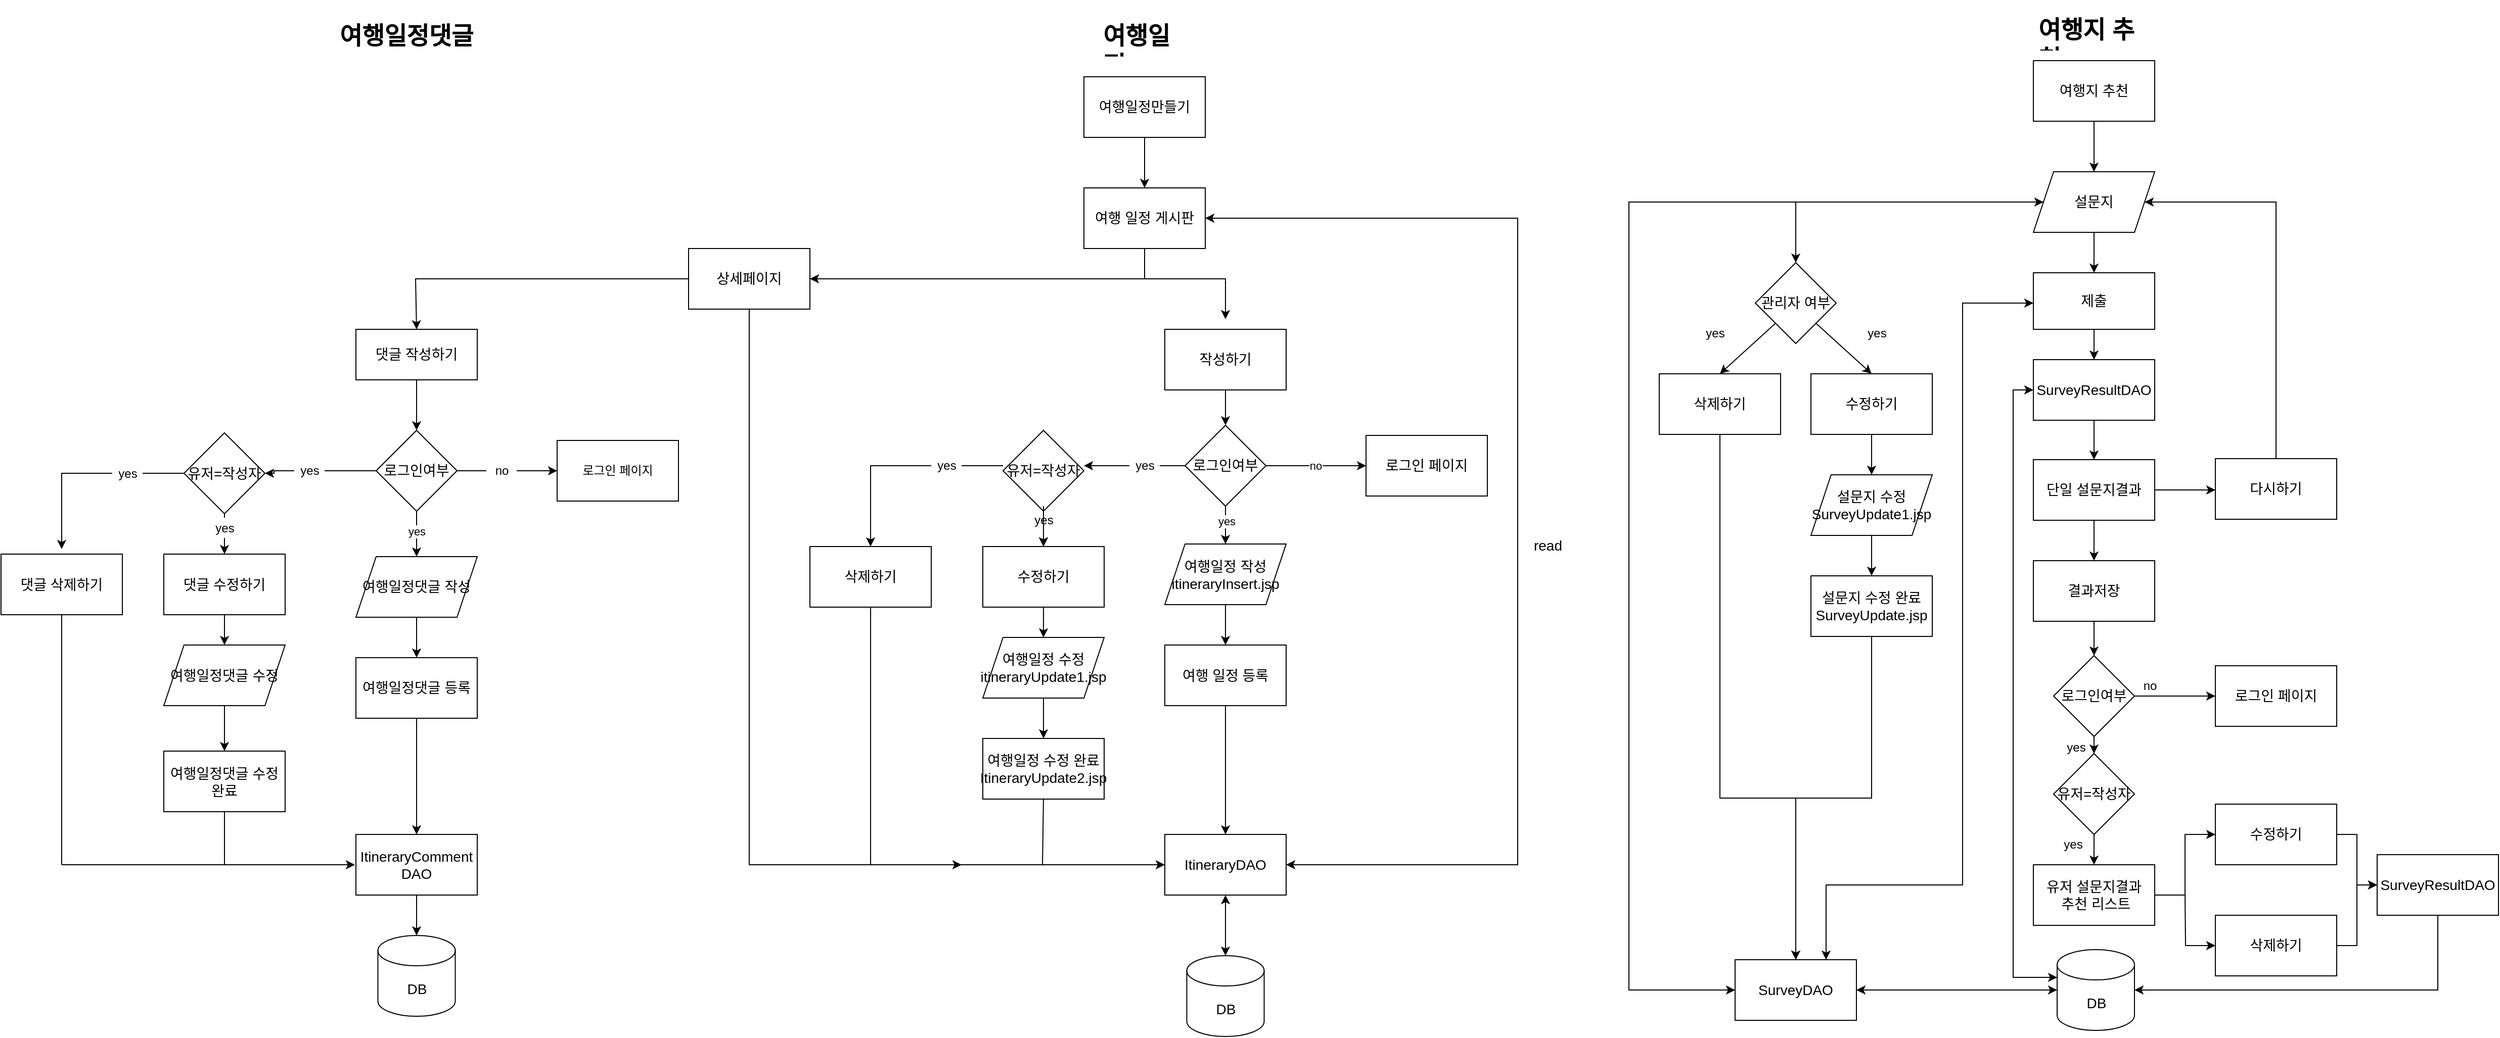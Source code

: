 <mxfile version="17.4.6" type="device"><diagram id="Ev4-CzoiokOaMNu4BnDl" name="Page-1"><mxGraphModel dx="2968" dy="1265" grid="1" gridSize="10" guides="1" tooltips="1" connect="1" arrows="1" fold="1" page="1" pageScale="1" pageWidth="850" pageHeight="1100" math="0" shadow="0"><root><mxCell id="0"/><mxCell id="1" parent="0"/><mxCell id="Jr3Lk8LcdCv4Aj3AeRGw-6" value="&lt;h1&gt;여행지 추천&lt;/h1&gt;" style="text;html=1;strokeColor=none;fillColor=none;spacing=5;spacingTop=-20;whiteSpace=wrap;overflow=hidden;rounded=0;" parent="1" vertex="1"><mxGeometry x="1390" y="54" width="120" height="40" as="geometry"/></mxCell><mxCell id="Jr3Lk8LcdCv4Aj3AeRGw-7" value="" style="edgeStyle=orthogonalEdgeStyle;rounded=0;orthogonalLoop=1;jettySize=auto;html=1;" parent="1" source="Jr3Lk8LcdCv4Aj3AeRGw-8" target="Jr3Lk8LcdCv4Aj3AeRGw-9" edge="1"><mxGeometry relative="1" as="geometry"/></mxCell><mxCell id="Jr3Lk8LcdCv4Aj3AeRGw-8" value="&lt;font style=&quot;font-size: 14px&quot;&gt;여행일정만들기&lt;/font&gt;" style="rounded=0;whiteSpace=wrap;html=1;" parent="1" vertex="1"><mxGeometry x="451" y="120" width="120" height="60" as="geometry"/></mxCell><mxCell id="Jr3Lk8LcdCv4Aj3AeRGw-9" value="&lt;font style=&quot;font-size: 14px&quot;&gt;여행 일정 게시판&lt;/font&gt;" style="rounded=0;whiteSpace=wrap;html=1;" parent="1" vertex="1"><mxGeometry x="451" y="230" width="120" height="60" as="geometry"/></mxCell><mxCell id="Jr3Lk8LcdCv4Aj3AeRGw-10" value="&lt;font style=&quot;font-size: 14px&quot;&gt;상세페이지&lt;/font&gt;" style="rounded=0;whiteSpace=wrap;html=1;" parent="1" vertex="1"><mxGeometry x="60" y="290" width="120" height="60" as="geometry"/></mxCell><mxCell id="Jr3Lk8LcdCv4Aj3AeRGw-13" value="" style="endArrow=none;html=1;rounded=0;entryX=0.5;entryY=1;entryDx=0;entryDy=0;" parent="1" target="Jr3Lk8LcdCv4Aj3AeRGw-9" edge="1"><mxGeometry width="50" height="50" relative="1" as="geometry"><mxPoint x="511" y="320" as="sourcePoint"/><mxPoint x="501" y="300" as="targetPoint"/></mxGeometry></mxCell><mxCell id="Jr3Lk8LcdCv4Aj3AeRGw-14" value="" style="endArrow=classic;html=1;rounded=0;entryX=1;entryY=0.5;entryDx=0;entryDy=0;" parent="1" target="Jr3Lk8LcdCv4Aj3AeRGw-10" edge="1"><mxGeometry width="50" height="50" relative="1" as="geometry"><mxPoint x="511" y="320" as="sourcePoint"/><mxPoint x="391" y="280" as="targetPoint"/><Array as="points"><mxPoint x="421" y="320"/></Array></mxGeometry></mxCell><mxCell id="Jr3Lk8LcdCv4Aj3AeRGw-15" value="" style="endArrow=classic;html=1;rounded=0;entryX=0.5;entryY=0;entryDx=0;entryDy=0;" parent="1" edge="1"><mxGeometry width="50" height="50" relative="1" as="geometry"><mxPoint x="511" y="320" as="sourcePoint"/><mxPoint x="591" y="360" as="targetPoint"/><Array as="points"><mxPoint x="591" y="320"/></Array></mxGeometry></mxCell><mxCell id="Jr3Lk8LcdCv4Aj3AeRGw-19" value="" style="edgeStyle=orthogonalEdgeStyle;rounded=0;orthogonalLoop=1;jettySize=auto;html=1;" parent="1" source="Jr3Lk8LcdCv4Aj3AeRGw-20" edge="1"><mxGeometry relative="1" as="geometry"><mxPoint x="591" y="682.5" as="targetPoint"/></mxGeometry></mxCell><mxCell id="Jr3Lk8LcdCv4Aj3AeRGw-20" value="&lt;font style=&quot;font-size: 14px&quot;&gt;여행일정 작성&lt;br&gt;itineraryInsert.jsp&lt;/font&gt;" style="shape=parallelogram;perimeter=parallelogramPerimeter;whiteSpace=wrap;html=1;fixedSize=1;" parent="1" vertex="1"><mxGeometry x="531" y="582.5" width="120" height="60" as="geometry"/></mxCell><mxCell id="Jr3Lk8LcdCv4Aj3AeRGw-21" value="" style="edgeStyle=orthogonalEdgeStyle;rounded=0;orthogonalLoop=1;jettySize=auto;html=1;" parent="1" source="Jr3Lk8LcdCv4Aj3AeRGw-22" target="Jr3Lk8LcdCv4Aj3AeRGw-50" edge="1"><mxGeometry relative="1" as="geometry"><mxPoint x="591" y="770.0" as="targetPoint"/></mxGeometry></mxCell><mxCell id="Jr3Lk8LcdCv4Aj3AeRGw-22" value="&lt;font style=&quot;font-size: 14px&quot;&gt;여행 일정 등록&lt;/font&gt;" style="rounded=0;whiteSpace=wrap;html=1;" parent="1" vertex="1"><mxGeometry x="531" y="682.5" width="120" height="60" as="geometry"/></mxCell><mxCell id="Jr3Lk8LcdCv4Aj3AeRGw-24" value="&lt;font style=&quot;font-size: 14px&quot;&gt;로그인 페이지&lt;/font&gt;" style="rounded=0;whiteSpace=wrap;html=1;" parent="1" vertex="1"><mxGeometry x="730" y="475" width="120" height="60" as="geometry"/></mxCell><mxCell id="Jr3Lk8LcdCv4Aj3AeRGw-27" value="&lt;h1&gt;여행일정&lt;/h1&gt;" style="text;html=1;strokeColor=none;fillColor=none;spacing=5;spacingTop=-20;whiteSpace=wrap;overflow=hidden;rounded=0;" parent="1" vertex="1"><mxGeometry x="465" y="60" width="92" height="40" as="geometry"/></mxCell><mxCell id="Jr3Lk8LcdCv4Aj3AeRGw-28" value="" style="edgeStyle=orthogonalEdgeStyle;rounded=0;orthogonalLoop=1;jettySize=auto;html=1;entryX=0.5;entryY=0;entryDx=0;entryDy=0;" parent="1" source="Jr3Lk8LcdCv4Aj3AeRGw-29" target="Jr3Lk8LcdCv4Aj3AeRGw-45" edge="1"><mxGeometry relative="1" as="geometry"><mxPoint x="1450" y="324" as="targetPoint"/></mxGeometry></mxCell><mxCell id="Jr3Lk8LcdCv4Aj3AeRGw-148" style="edgeStyle=orthogonalEdgeStyle;rounded=0;orthogonalLoop=1;jettySize=auto;html=1;exitX=0;exitY=0.5;exitDx=0;exitDy=0;entryX=0.5;entryY=0;entryDx=0;entryDy=0;" parent="1" source="Jr3Lk8LcdCv4Aj3AeRGw-29" target="Jr3Lk8LcdCv4Aj3AeRGw-141" edge="1"><mxGeometry relative="1" as="geometry"/></mxCell><mxCell id="Jr3Lk8LcdCv4Aj3AeRGw-29" value="&lt;font style=&quot;font-size: 14px&quot;&gt;설문지&lt;/font&gt;" style="shape=parallelogram;perimeter=parallelogramPerimeter;whiteSpace=wrap;html=1;fixedSize=1;" parent="1" vertex="1"><mxGeometry x="1390" y="214" width="120" height="60" as="geometry"/></mxCell><mxCell id="Jr3Lk8LcdCv4Aj3AeRGw-30" value="" style="edgeStyle=orthogonalEdgeStyle;rounded=0;orthogonalLoop=1;jettySize=auto;html=1;" parent="1" source="Jr3Lk8LcdCv4Aj3AeRGw-31" target="Jr3Lk8LcdCv4Aj3AeRGw-29" edge="1"><mxGeometry relative="1" as="geometry"/></mxCell><mxCell id="Jr3Lk8LcdCv4Aj3AeRGw-31" value="&lt;font style=&quot;font-size: 14px&quot;&gt;여행지 추천&lt;/font&gt;" style="rounded=0;whiteSpace=wrap;html=1;" parent="1" vertex="1"><mxGeometry x="1390" y="104" width="120" height="60" as="geometry"/></mxCell><mxCell id="Jr3Lk8LcdCv4Aj3AeRGw-32" value="" style="edgeStyle=orthogonalEdgeStyle;rounded=0;orthogonalLoop=1;jettySize=auto;html=1;" parent="1" source="Jr3Lk8LcdCv4Aj3AeRGw-34" target="Jr3Lk8LcdCv4Aj3AeRGw-36" edge="1"><mxGeometry relative="1" as="geometry"/></mxCell><mxCell id="Jr3Lk8LcdCv4Aj3AeRGw-33" style="edgeStyle=orthogonalEdgeStyle;rounded=0;orthogonalLoop=1;jettySize=auto;html=1;entryX=0;entryY=0.5;entryDx=0;entryDy=0;" parent="1" source="Jr3Lk8LcdCv4Aj3AeRGw-34" edge="1"><mxGeometry relative="1" as="geometry"><mxPoint x="1570" y="529" as="targetPoint"/></mxGeometry></mxCell><mxCell id="Jr3Lk8LcdCv4Aj3AeRGw-34" value="&lt;font style=&quot;font-size: 14px&quot;&gt;단일 설문지결과&lt;/font&gt;" style="rounded=0;whiteSpace=wrap;html=1;" parent="1" vertex="1"><mxGeometry x="1390" y="499" width="120" height="60" as="geometry"/></mxCell><mxCell id="Jr3Lk8LcdCv4Aj3AeRGw-35" value="" style="edgeStyle=orthogonalEdgeStyle;rounded=0;orthogonalLoop=1;jettySize=auto;html=1;" parent="1" source="Jr3Lk8LcdCv4Aj3AeRGw-36" target="Jr3Lk8LcdCv4Aj3AeRGw-39" edge="1"><mxGeometry relative="1" as="geometry"/></mxCell><mxCell id="Jr3Lk8LcdCv4Aj3AeRGw-36" value="&lt;font style=&quot;font-size: 14px&quot;&gt;결과저장&lt;/font&gt;" style="rounded=0;whiteSpace=wrap;html=1;" parent="1" vertex="1"><mxGeometry x="1390" y="599" width="120" height="60" as="geometry"/></mxCell><mxCell id="Jr3Lk8LcdCv4Aj3AeRGw-37" value="" style="edgeStyle=orthogonalEdgeStyle;rounded=0;orthogonalLoop=1;jettySize=auto;html=1;entryX=0.5;entryY=0;entryDx=0;entryDy=0;" parent="1" source="Jr3Lk8LcdCv4Aj3AeRGw-39" target="sXINarGdXXw3UNdeDi-u-28" edge="1"><mxGeometry relative="1" as="geometry"><mxPoint x="1450" y="795" as="targetPoint"/></mxGeometry></mxCell><mxCell id="Jr3Lk8LcdCv4Aj3AeRGw-38" style="edgeStyle=orthogonalEdgeStyle;rounded=0;orthogonalLoop=1;jettySize=auto;html=1;" parent="1" source="Jr3Lk8LcdCv4Aj3AeRGw-39" edge="1"><mxGeometry relative="1" as="geometry"><mxPoint x="1570" y="733" as="targetPoint"/></mxGeometry></mxCell><mxCell id="Jr3Lk8LcdCv4Aj3AeRGw-39" value="&lt;font style=&quot;font-size: 14px&quot;&gt;로그인여부&lt;/font&gt;" style="rhombus;whiteSpace=wrap;html=1;" parent="1" vertex="1"><mxGeometry x="1410" y="693" width="80" height="80" as="geometry"/></mxCell><mxCell id="Jr3Lk8LcdCv4Aj3AeRGw-40" style="edgeStyle=orthogonalEdgeStyle;rounded=0;orthogonalLoop=1;jettySize=auto;html=1;exitX=0.5;exitY=0;exitDx=0;exitDy=0;entryX=1;entryY=0.5;entryDx=0;entryDy=0;" parent="1" source="Jr3Lk8LcdCv4Aj3AeRGw-41" target="Jr3Lk8LcdCv4Aj3AeRGw-29" edge="1"><mxGeometry relative="1" as="geometry"><mxPoint x="1510" y="254" as="targetPoint"/><Array as="points"><mxPoint x="1630" y="244"/></Array></mxGeometry></mxCell><mxCell id="Jr3Lk8LcdCv4Aj3AeRGw-41" value="&lt;font style=&quot;font-size: 14px&quot;&gt;다시하기&lt;/font&gt;" style="rounded=0;whiteSpace=wrap;html=1;" parent="1" vertex="1"><mxGeometry x="1570" y="498" width="120" height="60" as="geometry"/></mxCell><mxCell id="sXINarGdXXw3UNdeDi-u-44" style="edgeStyle=orthogonalEdgeStyle;rounded=0;orthogonalLoop=1;jettySize=auto;html=1;exitX=1;exitY=0.5;exitDx=0;exitDy=0;entryX=0;entryY=0.5;entryDx=0;entryDy=0;fontSize=14;startArrow=none;startFill=0;" edge="1" parent="1" source="Jr3Lk8LcdCv4Aj3AeRGw-42" target="sXINarGdXXw3UNdeDi-u-42"><mxGeometry relative="1" as="geometry"/></mxCell><mxCell id="Jr3Lk8LcdCv4Aj3AeRGw-42" value="&lt;font style=&quot;font-size: 14px&quot;&gt;유저 설문지결과&lt;br&gt;&amp;nbsp;추천 리스트&lt;/font&gt;" style="rounded=0;whiteSpace=wrap;html=1;" parent="1" vertex="1"><mxGeometry x="1390" y="900" width="120" height="60" as="geometry"/></mxCell><mxCell id="Jr3Lk8LcdCv4Aj3AeRGw-43" value="&lt;font style=&quot;font-size: 14px&quot;&gt;로그인 페이지&lt;/font&gt;" style="rounded=0;whiteSpace=wrap;html=1;" parent="1" vertex="1"><mxGeometry x="1570" y="703" width="120" height="60" as="geometry"/></mxCell><mxCell id="sXINarGdXXw3UNdeDi-u-29" style="edgeStyle=orthogonalEdgeStyle;rounded=0;orthogonalLoop=1;jettySize=auto;html=1;entryX=0.75;entryY=0;entryDx=0;entryDy=0;fontSize=14;startArrow=classic;startFill=1;" edge="1" parent="1" source="Jr3Lk8LcdCv4Aj3AeRGw-45" target="Jr3Lk8LcdCv4Aj3AeRGw-127"><mxGeometry relative="1" as="geometry"><Array as="points"><mxPoint x="1320" y="344"/><mxPoint x="1320" y="920"/><mxPoint x="1185" y="920"/></Array></mxGeometry></mxCell><mxCell id="sXINarGdXXw3UNdeDi-u-33" style="edgeStyle=orthogonalEdgeStyle;rounded=0;orthogonalLoop=1;jettySize=auto;html=1;exitX=0.5;exitY=1;exitDx=0;exitDy=0;entryX=0.5;entryY=0;entryDx=0;entryDy=0;fontSize=14;startArrow=none;startFill=0;" edge="1" parent="1" source="Jr3Lk8LcdCv4Aj3AeRGw-45" target="sXINarGdXXw3UNdeDi-u-31"><mxGeometry relative="1" as="geometry"/></mxCell><mxCell id="Jr3Lk8LcdCv4Aj3AeRGw-45" value="&lt;font style=&quot;font-size: 14px&quot;&gt;제출&lt;/font&gt;" style="rounded=0;whiteSpace=wrap;html=1;" parent="1" vertex="1"><mxGeometry x="1390" y="314" width="120" height="56" as="geometry"/></mxCell><mxCell id="Jr3Lk8LcdCv4Aj3AeRGw-47" value="no" style="text;html=1;align=center;verticalAlign=middle;resizable=0;points=[];autosize=1;strokeColor=none;fillColor=none;" parent="1" vertex="1"><mxGeometry x="1490" y="713" width="30" height="20" as="geometry"/></mxCell><mxCell id="Jr3Lk8LcdCv4Aj3AeRGw-49" value="&lt;font style=&quot;font-size: 14px&quot;&gt;DB&lt;/font&gt;" style="shape=cylinder3;whiteSpace=wrap;html=1;boundedLbl=1;backgroundOutline=1;size=15;" parent="1" vertex="1"><mxGeometry x="552.75" y="990" width="76.5" height="80" as="geometry"/></mxCell><mxCell id="Jr3Lk8LcdCv4Aj3AeRGw-50" value="&lt;font style=&quot;font-size: 14px&quot;&gt;ItineraryDAO&lt;/font&gt;" style="rounded=0;whiteSpace=wrap;html=1;" parent="1" vertex="1"><mxGeometry x="531" y="870" width="120" height="60" as="geometry"/></mxCell><mxCell id="sXINarGdXXw3UNdeDi-u-53" value="" style="edgeStyle=orthogonalEdgeStyle;rounded=0;orthogonalLoop=1;jettySize=auto;html=1;fontSize=14;startArrow=none;startFill=0;endArrow=classic;endFill=1;" edge="1" parent="1" source="Jr3Lk8LcdCv4Aj3AeRGw-51" target="Jr3Lk8LcdCv4Aj3AeRGw-62"><mxGeometry relative="1" as="geometry"/></mxCell><mxCell id="Jr3Lk8LcdCv4Aj3AeRGw-51" value="&lt;font style=&quot;font-size: 14px&quot;&gt;유저=작성자&lt;/font&gt;" style="rhombus;whiteSpace=wrap;html=1;" parent="1" vertex="1"><mxGeometry x="371" y="470" width="80" height="80" as="geometry"/></mxCell><mxCell id="Jr3Lk8LcdCv4Aj3AeRGw-52" value="" style="endArrow=classic;html=1;rounded=0;entryX=1;entryY=0.5;entryDx=0;entryDy=0;exitX=0;exitY=0.5;exitDx=0;exitDy=0;startArrow=none;" parent="1" source="Jr3Lk8LcdCv4Aj3AeRGw-53" edge="1"><mxGeometry width="50" height="50" relative="1" as="geometry"><mxPoint x="720" y="950" as="sourcePoint"/><mxPoint x="451" y="505" as="targetPoint"/><Array as="points"/></mxGeometry></mxCell><mxCell id="Jr3Lk8LcdCv4Aj3AeRGw-61" value="" style="endArrow=classic;html=1;rounded=0;entryX=0.5;entryY=0;entryDx=0;entryDy=0;exitX=0.5;exitY=1;exitDx=0;exitDy=0;" parent="1" target="Jr3Lk8LcdCv4Aj3AeRGw-20" edge="1"><mxGeometry width="50" height="50" relative="1" as="geometry"><mxPoint x="591" y="535" as="sourcePoint"/><mxPoint x="750" y="255" as="targetPoint"/></mxGeometry></mxCell><mxCell id="sXINarGdXXw3UNdeDi-u-24" value="yes" style="edgeLabel;html=1;align=center;verticalAlign=middle;resizable=0;points=[];" vertex="1" connectable="0" parent="Jr3Lk8LcdCv4Aj3AeRGw-61"><mxGeometry x="0.053" y="1" relative="1" as="geometry"><mxPoint as="offset"/></mxGeometry></mxCell><mxCell id="Jr3Lk8LcdCv4Aj3AeRGw-62" value="&lt;font style=&quot;font-size: 14px&quot;&gt;수정하기&lt;/font&gt;" style="rounded=0;whiteSpace=wrap;html=1;" parent="1" vertex="1"><mxGeometry x="351" y="585" width="120" height="60" as="geometry"/></mxCell><mxCell id="Jr3Lk8LcdCv4Aj3AeRGw-63" value="" style="endArrow=classic;html=1;rounded=0;entryX=0.5;entryY=0;entryDx=0;entryDy=0;exitX=0.5;exitY=1;exitDx=0;exitDy=0;startArrow=none;" parent="1" source="Jr3Lk8LcdCv4Aj3AeRGw-64" target="Jr3Lk8LcdCv4Aj3AeRGw-62" edge="1"><mxGeometry width="50" height="50" relative="1" as="geometry"><mxPoint x="700" y="815" as="sourcePoint"/><mxPoint x="750" y="765" as="targetPoint"/></mxGeometry></mxCell><mxCell id="Jr3Lk8LcdCv4Aj3AeRGw-65" value="" style="endArrow=classic;html=1;rounded=0;exitX=0;exitY=0.5;exitDx=0;exitDy=0;startArrow=none;" parent="1" source="Jr3Lk8LcdCv4Aj3AeRGw-66" edge="1"><mxGeometry width="50" height="50" relative="1" as="geometry"><mxPoint x="700" y="815" as="sourcePoint"/><mxPoint x="240" y="585" as="targetPoint"/><Array as="points"><mxPoint x="240" y="505"/></Array></mxGeometry></mxCell><mxCell id="Jr3Lk8LcdCv4Aj3AeRGw-66" value="yes" style="text;html=1;align=center;verticalAlign=middle;resizable=0;points=[];autosize=1;strokeColor=none;fillColor=none;" parent="1" vertex="1"><mxGeometry x="300" y="495" width="30" height="20" as="geometry"/></mxCell><mxCell id="Jr3Lk8LcdCv4Aj3AeRGw-67" value="" style="endArrow=none;html=1;rounded=0;exitX=0;exitY=0.5;exitDx=0;exitDy=0;" parent="1" target="Jr3Lk8LcdCv4Aj3AeRGw-66" edge="1"><mxGeometry width="50" height="50" relative="1" as="geometry"><mxPoint x="371" y="505" as="sourcePoint"/><mxPoint x="240" y="585" as="targetPoint"/><Array as="points"/></mxGeometry></mxCell><mxCell id="Jr3Lk8LcdCv4Aj3AeRGw-64" value="yes" style="text;html=1;align=center;verticalAlign=middle;resizable=0;points=[];autosize=1;strokeColor=none;fillColor=none;" parent="1" vertex="1"><mxGeometry x="396" y="549" width="30" height="20" as="geometry"/></mxCell><mxCell id="Jr3Lk8LcdCv4Aj3AeRGw-68" value="" style="endArrow=none;html=1;rounded=0;entryX=0.5;entryY=0;entryDx=0;entryDy=0;exitX=0.5;exitY=1;exitDx=0;exitDy=0;" parent="1" target="Jr3Lk8LcdCv4Aj3AeRGw-64" edge="1"><mxGeometry width="50" height="50" relative="1" as="geometry"><mxPoint x="411" y="545" as="sourcePoint"/><mxPoint x="411" y="585" as="targetPoint"/></mxGeometry></mxCell><mxCell id="Jr3Lk8LcdCv4Aj3AeRGw-53" value="yes" style="text;html=1;align=center;verticalAlign=middle;resizable=0;points=[];autosize=1;strokeColor=none;fillColor=none;" parent="1" vertex="1"><mxGeometry x="496" y="495" width="30" height="20" as="geometry"/></mxCell><mxCell id="Jr3Lk8LcdCv4Aj3AeRGw-73" value="" style="endArrow=none;html=1;rounded=0;entryX=1;entryY=0.5;entryDx=0;entryDy=0;exitX=0;exitY=0.5;exitDx=0;exitDy=0;" parent="1" source="sXINarGdXXw3UNdeDi-u-21" target="Jr3Lk8LcdCv4Aj3AeRGw-53" edge="1"><mxGeometry width="50" height="50" relative="1" as="geometry"><mxPoint x="551" y="395" as="sourcePoint"/><mxPoint x="451" y="395" as="targetPoint"/><Array as="points"/></mxGeometry></mxCell><mxCell id="Jr3Lk8LcdCv4Aj3AeRGw-74" value="&lt;font style=&quot;font-size: 14px&quot;&gt;삭제하기&lt;/font&gt;" style="rounded=0;whiteSpace=wrap;html=1;" parent="1" vertex="1"><mxGeometry x="180" y="585" width="120" height="60" as="geometry"/></mxCell><mxCell id="Jr3Lk8LcdCv4Aj3AeRGw-75" value="&lt;font style=&quot;font-size: 14px&quot;&gt;여행일정 수정&lt;br&gt;itineraryUpdate1.jsp&lt;/font&gt;" style="shape=parallelogram;perimeter=parallelogramPerimeter;whiteSpace=wrap;html=1;fixedSize=1;" parent="1" vertex="1"><mxGeometry x="351" y="675" width="120" height="60" as="geometry"/></mxCell><mxCell id="Jr3Lk8LcdCv4Aj3AeRGw-76" value="" style="endArrow=classic;html=1;rounded=0;entryX=0.5;entryY=0;entryDx=0;entryDy=0;exitX=0.5;exitY=1;exitDx=0;exitDy=0;" parent="1" source="Jr3Lk8LcdCv4Aj3AeRGw-62" target="Jr3Lk8LcdCv4Aj3AeRGw-75" edge="1"><mxGeometry width="50" height="50" relative="1" as="geometry"><mxPoint x="460" y="665" as="sourcePoint"/><mxPoint x="515" y="685.0" as="targetPoint"/></mxGeometry></mxCell><mxCell id="Jr3Lk8LcdCv4Aj3AeRGw-78" value="&lt;font style=&quot;font-size: 14px&quot;&gt;여행일정 수정 완료&lt;br&gt;ItineraryUpdate2.jsp&lt;/font&gt;" style="rounded=0;whiteSpace=wrap;html=1;" parent="1" vertex="1"><mxGeometry x="351" y="775" width="120" height="60" as="geometry"/></mxCell><mxCell id="Jr3Lk8LcdCv4Aj3AeRGw-80" value="" style="endArrow=classic;html=1;rounded=0;entryX=0.5;entryY=0;entryDx=0;entryDy=0;exitX=0.5;exitY=1;exitDx=0;exitDy=0;" parent="1" source="Jr3Lk8LcdCv4Aj3AeRGw-75" target="Jr3Lk8LcdCv4Aj3AeRGw-78" edge="1"><mxGeometry width="50" height="50" relative="1" as="geometry"><mxPoint x="700" y="815" as="sourcePoint"/><mxPoint x="750" y="765" as="targetPoint"/></mxGeometry></mxCell><mxCell id="Jr3Lk8LcdCv4Aj3AeRGw-82" value="" style="endArrow=classic;html=1;rounded=0;entryX=0;entryY=0.5;entryDx=0;entryDy=0;exitX=0.5;exitY=1;exitDx=0;exitDy=0;" parent="1" source="Jr3Lk8LcdCv4Aj3AeRGw-10" target="Jr3Lk8LcdCv4Aj3AeRGw-50" edge="1"><mxGeometry width="50" height="50" relative="1" as="geometry"><mxPoint x="120" y="900" as="sourcePoint"/><mxPoint x="750" y="660" as="targetPoint"/><Array as="points"><mxPoint x="120" y="900"/></Array></mxGeometry></mxCell><mxCell id="Jr3Lk8LcdCv4Aj3AeRGw-84" value="" style="endArrow=none;html=1;rounded=0;entryX=0.5;entryY=1;entryDx=0;entryDy=0;" parent="1" edge="1" target="Jr3Lk8LcdCv4Aj3AeRGw-74"><mxGeometry width="50" height="50" relative="1" as="geometry"><mxPoint x="240" y="900" as="sourcePoint"/><mxPoint x="240" y="540" as="targetPoint"/></mxGeometry></mxCell><mxCell id="Jr3Lk8LcdCv4Aj3AeRGw-85" value="" style="endArrow=none;html=1;rounded=0;entryX=0.5;entryY=1;entryDx=0;entryDy=0;" parent="1" target="Jr3Lk8LcdCv4Aj3AeRGw-78" edge="1"><mxGeometry width="50" height="50" relative="1" as="geometry"><mxPoint x="410" y="900" as="sourcePoint"/><mxPoint x="750" y="660" as="targetPoint"/></mxGeometry></mxCell><mxCell id="Jr3Lk8LcdCv4Aj3AeRGw-86" value="" style="endArrow=classic;html=1;rounded=0;" parent="1" edge="1"><mxGeometry width="50" height="50" relative="1" as="geometry"><mxPoint x="240" y="900" as="sourcePoint"/><mxPoint x="330" y="900" as="targetPoint"/></mxGeometry></mxCell><mxCell id="Jr3Lk8LcdCv4Aj3AeRGw-90" style="edgeStyle=orthogonalEdgeStyle;rounded=0;orthogonalLoop=1;jettySize=auto;html=1;startArrow=none;" parent="1" source="Jr3Lk8LcdCv4Aj3AeRGw-111" target="Jr3Lk8LcdCv4Aj3AeRGw-96" edge="1"><mxGeometry relative="1" as="geometry"/></mxCell><mxCell id="Jr3Lk8LcdCv4Aj3AeRGw-91" value="&lt;font style=&quot;font-size: 14px&quot;&gt;로그인여부&lt;/font&gt;" style="rhombus;whiteSpace=wrap;html=1;" parent="1" vertex="1"><mxGeometry x="-249" y="470" width="80" height="80" as="geometry"/></mxCell><mxCell id="Jr3Lk8LcdCv4Aj3AeRGw-92" value="" style="edgeStyle=orthogonalEdgeStyle;rounded=0;orthogonalLoop=1;jettySize=auto;html=1;" parent="1" source="Jr3Lk8LcdCv4Aj3AeRGw-93" edge="1"><mxGeometry relative="1" as="geometry"><mxPoint x="-209" y="695.0" as="targetPoint"/></mxGeometry></mxCell><mxCell id="Jr3Lk8LcdCv4Aj3AeRGw-93" value="&lt;font style=&quot;font-size: 14px&quot;&gt;여행일정댓글 작성&lt;/font&gt;" style="shape=parallelogram;perimeter=parallelogramPerimeter;whiteSpace=wrap;html=1;fixedSize=1;" parent="1" vertex="1"><mxGeometry x="-269" y="595" width="120" height="60" as="geometry"/></mxCell><mxCell id="Jr3Lk8LcdCv4Aj3AeRGw-94" value="" style="edgeStyle=orthogonalEdgeStyle;rounded=0;orthogonalLoop=1;jettySize=auto;html=1;" parent="1" source="Jr3Lk8LcdCv4Aj3AeRGw-95" target="Jr3Lk8LcdCv4Aj3AeRGw-97" edge="1"><mxGeometry relative="1" as="geometry"><mxPoint x="-209" y="770.0" as="targetPoint"/></mxGeometry></mxCell><mxCell id="Jr3Lk8LcdCv4Aj3AeRGw-95" value="&lt;font style=&quot;font-size: 14px&quot;&gt;여행일정댓글 등록&lt;/font&gt;" style="rounded=0;whiteSpace=wrap;html=1;" parent="1" vertex="1"><mxGeometry x="-269" y="695" width="120" height="60" as="geometry"/></mxCell><mxCell id="Jr3Lk8LcdCv4Aj3AeRGw-96" value="로그인 페이지" style="rounded=0;whiteSpace=wrap;html=1;" parent="1" vertex="1"><mxGeometry x="-70" y="480" width="120" height="60" as="geometry"/></mxCell><mxCell id="Jr3Lk8LcdCv4Aj3AeRGw-97" value="&lt;font style=&quot;font-size: 14px&quot;&gt;ItineraryComment&lt;br&gt;DAO&lt;/font&gt;" style="rounded=0;whiteSpace=wrap;html=1;" parent="1" vertex="1"><mxGeometry x="-269" y="870" width="120" height="60" as="geometry"/></mxCell><mxCell id="Jr3Lk8LcdCv4Aj3AeRGw-98" value="&lt;font style=&quot;font-size: 14px&quot;&gt;유저=작성자&lt;/font&gt;" style="rhombus;whiteSpace=wrap;html=1;" parent="1" vertex="1"><mxGeometry x="-439" y="472.5" width="80" height="80" as="geometry"/></mxCell><mxCell id="sXINarGdXXw3UNdeDi-u-18" style="edgeStyle=orthogonalEdgeStyle;rounded=0;orthogonalLoop=1;jettySize=auto;html=1;exitX=0.5;exitY=1;exitDx=0;exitDy=0;" edge="1" parent="1" source="Jr3Lk8LcdCv4Aj3AeRGw-100" target="Jr3Lk8LcdCv4Aj3AeRGw-91"><mxGeometry relative="1" as="geometry"/></mxCell><mxCell id="Jr3Lk8LcdCv4Aj3AeRGw-100" value="&lt;font style=&quot;font-size: 14px&quot;&gt;댓글 작성하기&lt;/font&gt;" style="rounded=0;whiteSpace=wrap;html=1;" parent="1" vertex="1"><mxGeometry x="-269" y="370" width="120" height="50" as="geometry"/></mxCell><mxCell id="Jr3Lk8LcdCv4Aj3AeRGw-101" value="" style="endArrow=classic;html=1;rounded=0;entryX=0.5;entryY=0;entryDx=0;entryDy=0;exitX=0.5;exitY=1;exitDx=0;exitDy=0;" parent="1" source="Jr3Lk8LcdCv4Aj3AeRGw-91" target="Jr3Lk8LcdCv4Aj3AeRGw-93" edge="1"><mxGeometry width="50" height="50" relative="1" as="geometry"><mxPoint x="-100" y="310" as="sourcePoint"/><mxPoint x="-50" y="260" as="targetPoint"/></mxGeometry></mxCell><mxCell id="sXINarGdXXw3UNdeDi-u-19" value="yes" style="edgeLabel;html=1;align=center;verticalAlign=middle;resizable=0;points=[];" vertex="1" connectable="0" parent="Jr3Lk8LcdCv4Aj3AeRGw-101"><mxGeometry x="0.143" y="2" relative="1" as="geometry"><mxPoint x="-2" y="-6" as="offset"/></mxGeometry></mxCell><mxCell id="Jr3Lk8LcdCv4Aj3AeRGw-102" value="&lt;font style=&quot;font-size: 14px&quot;&gt;댓글&amp;nbsp;수정하기&lt;/font&gt;" style="rounded=0;whiteSpace=wrap;html=1;" parent="1" vertex="1"><mxGeometry x="-459" y="592.5" width="120" height="60" as="geometry"/></mxCell><mxCell id="Jr3Lk8LcdCv4Aj3AeRGw-103" value="" style="endArrow=classic;html=1;rounded=0;entryX=0.5;entryY=0;entryDx=0;entryDy=0;exitX=0.5;exitY=1;exitDx=0;exitDy=0;startArrow=none;" parent="1" source="Jr3Lk8LcdCv4Aj3AeRGw-107" target="Jr3Lk8LcdCv4Aj3AeRGw-102" edge="1"><mxGeometry width="50" height="50" relative="1" as="geometry"><mxPoint x="-110" y="822.5" as="sourcePoint"/><mxPoint x="-60" y="772.5" as="targetPoint"/></mxGeometry></mxCell><mxCell id="Jr3Lk8LcdCv4Aj3AeRGw-104" value="" style="endArrow=classic;html=1;rounded=0;exitX=0;exitY=0.5;exitDx=0;exitDy=0;startArrow=none;" parent="1" source="Jr3Lk8LcdCv4Aj3AeRGw-105" edge="1"><mxGeometry width="50" height="50" relative="1" as="geometry"><mxPoint x="-110" y="822.5" as="sourcePoint"/><mxPoint x="-560" y="587.5" as="targetPoint"/><Array as="points"><mxPoint x="-560" y="512.5"/></Array></mxGeometry></mxCell><mxCell id="Jr3Lk8LcdCv4Aj3AeRGw-105" value="yes" style="text;html=1;align=center;verticalAlign=middle;resizable=0;points=[];autosize=1;strokeColor=none;fillColor=none;" parent="1" vertex="1"><mxGeometry x="-510" y="502.5" width="30" height="20" as="geometry"/></mxCell><mxCell id="Jr3Lk8LcdCv4Aj3AeRGw-106" value="" style="endArrow=none;html=1;rounded=0;exitX=0;exitY=0.5;exitDx=0;exitDy=0;" parent="1" source="Jr3Lk8LcdCv4Aj3AeRGw-98" target="Jr3Lk8LcdCv4Aj3AeRGw-105" edge="1"><mxGeometry width="50" height="50" relative="1" as="geometry"><mxPoint x="-439" y="512.5" as="sourcePoint"/><mxPoint x="-570" y="592.5" as="targetPoint"/><Array as="points"/></mxGeometry></mxCell><mxCell id="Jr3Lk8LcdCv4Aj3AeRGw-107" value="yes" style="text;html=1;align=center;verticalAlign=middle;resizable=0;points=[];autosize=1;strokeColor=none;fillColor=none;" parent="1" vertex="1"><mxGeometry x="-414" y="556.5" width="30" height="20" as="geometry"/></mxCell><mxCell id="Jr3Lk8LcdCv4Aj3AeRGw-108" value="" style="endArrow=none;html=1;rounded=0;entryX=0.5;entryY=0;entryDx=0;entryDy=0;exitX=0.5;exitY=1;exitDx=0;exitDy=0;" parent="1" source="Jr3Lk8LcdCv4Aj3AeRGw-98" target="Jr3Lk8LcdCv4Aj3AeRGw-107" edge="1"><mxGeometry width="50" height="50" relative="1" as="geometry"><mxPoint x="-399" y="552.5" as="sourcePoint"/><mxPoint x="-399" y="592.5" as="targetPoint"/></mxGeometry></mxCell><mxCell id="Jr3Lk8LcdCv4Aj3AeRGw-111" value="no" style="text;html=1;align=center;verticalAlign=middle;resizable=0;points=[];autosize=1;strokeColor=none;fillColor=none;" parent="1" vertex="1"><mxGeometry x="-140" y="500" width="30" height="20" as="geometry"/></mxCell><mxCell id="Jr3Lk8LcdCv4Aj3AeRGw-112" value="" style="edgeStyle=orthogonalEdgeStyle;rounded=0;orthogonalLoop=1;jettySize=auto;html=1;endArrow=none;" parent="1" source="Jr3Lk8LcdCv4Aj3AeRGw-91" target="Jr3Lk8LcdCv4Aj3AeRGw-111" edge="1"><mxGeometry relative="1" as="geometry"><mxPoint x="-169" y="400" as="sourcePoint"/><mxPoint x="-100" y="400" as="targetPoint"/></mxGeometry></mxCell><mxCell id="sXINarGdXXw3UNdeDi-u-17" value="" style="edgeStyle=orthogonalEdgeStyle;rounded=0;orthogonalLoop=1;jettySize=auto;html=1;" edge="1" parent="1" source="Jr3Lk8LcdCv4Aj3AeRGw-113" target="Jr3Lk8LcdCv4Aj3AeRGw-98"><mxGeometry relative="1" as="geometry"/></mxCell><mxCell id="Jr3Lk8LcdCv4Aj3AeRGw-113" value="yes" style="text;html=1;align=center;verticalAlign=middle;resizable=0;points=[];autosize=1;strokeColor=none;fillColor=none;" parent="1" vertex="1"><mxGeometry x="-330" y="500" width="30" height="20" as="geometry"/></mxCell><mxCell id="Jr3Lk8LcdCv4Aj3AeRGw-114" value="" style="endArrow=none;html=1;rounded=0;entryX=1;entryY=0.5;entryDx=0;entryDy=0;exitX=0;exitY=0.5;exitDx=0;exitDy=0;" parent="1" source="Jr3Lk8LcdCv4Aj3AeRGw-91" target="Jr3Lk8LcdCv4Aj3AeRGw-113" edge="1"><mxGeometry width="50" height="50" relative="1" as="geometry"><mxPoint x="-250" y="400" as="sourcePoint"/><mxPoint x="-349" y="400" as="targetPoint"/><Array as="points"/></mxGeometry></mxCell><mxCell id="Jr3Lk8LcdCv4Aj3AeRGw-115" value="&lt;font style=&quot;font-size: 14px&quot;&gt;댓글&amp;nbsp;삭제하기&lt;/font&gt;" style="rounded=0;whiteSpace=wrap;html=1;" parent="1" vertex="1"><mxGeometry x="-620" y="592.5" width="120" height="60" as="geometry"/></mxCell><mxCell id="Jr3Lk8LcdCv4Aj3AeRGw-116" value="&lt;font style=&quot;font-size: 14px&quot;&gt;여행일정댓글 수정&lt;/font&gt;" style="shape=parallelogram;perimeter=parallelogramPerimeter;whiteSpace=wrap;html=1;fixedSize=1;" parent="1" vertex="1"><mxGeometry x="-459" y="682.5" width="120" height="60" as="geometry"/></mxCell><mxCell id="Jr3Lk8LcdCv4Aj3AeRGw-117" value="" style="endArrow=classic;html=1;rounded=0;entryX=0.5;entryY=0;entryDx=0;entryDy=0;exitX=0.5;exitY=1;exitDx=0;exitDy=0;" parent="1" source="Jr3Lk8LcdCv4Aj3AeRGw-102" target="Jr3Lk8LcdCv4Aj3AeRGw-116" edge="1"><mxGeometry width="50" height="50" relative="1" as="geometry"><mxPoint x="-350" y="672.5" as="sourcePoint"/><mxPoint x="-295" y="692.5" as="targetPoint"/></mxGeometry></mxCell><mxCell id="Jr3Lk8LcdCv4Aj3AeRGw-118" value="&lt;font style=&quot;font-size: 14px&quot;&gt;여행일정댓글 수정 완료&lt;/font&gt;" style="rounded=0;whiteSpace=wrap;html=1;" parent="1" vertex="1"><mxGeometry x="-459" y="787.5" width="120" height="60" as="geometry"/></mxCell><mxCell id="Jr3Lk8LcdCv4Aj3AeRGw-119" value="" style="endArrow=classic;html=1;rounded=0;entryX=0.5;entryY=0;entryDx=0;entryDy=0;exitX=0.5;exitY=1;exitDx=0;exitDy=0;" parent="1" source="Jr3Lk8LcdCv4Aj3AeRGw-116" target="Jr3Lk8LcdCv4Aj3AeRGw-118" edge="1"><mxGeometry width="50" height="50" relative="1" as="geometry"><mxPoint x="-110" y="822.5" as="sourcePoint"/><mxPoint x="-60" y="772.5" as="targetPoint"/></mxGeometry></mxCell><mxCell id="Jr3Lk8LcdCv4Aj3AeRGw-120" value="" style="endArrow=none;html=1;rounded=0;entryX=0.5;entryY=1;entryDx=0;entryDy=0;" parent="1" edge="1" target="Jr3Lk8LcdCv4Aj3AeRGw-115"><mxGeometry width="50" height="50" relative="1" as="geometry"><mxPoint x="-560" y="900.0" as="sourcePoint"/><mxPoint x="-560" y="540.0" as="targetPoint"/></mxGeometry></mxCell><mxCell id="Jr3Lk8LcdCv4Aj3AeRGw-121" value="" style="endArrow=none;html=1;rounded=0;entryX=0.5;entryY=1;entryDx=0;entryDy=0;" parent="1" target="Jr3Lk8LcdCv4Aj3AeRGw-118" edge="1"><mxGeometry width="50" height="50" relative="1" as="geometry"><mxPoint x="-399" y="900" as="sourcePoint"/><mxPoint x="-50" y="660" as="targetPoint"/></mxGeometry></mxCell><mxCell id="Jr3Lk8LcdCv4Aj3AeRGw-122" value="" style="endArrow=classic;html=1;rounded=0;" parent="1" edge="1"><mxGeometry width="50" height="50" relative="1" as="geometry"><mxPoint x="-560" y="900.0" as="sourcePoint"/><mxPoint x="-270" y="900" as="targetPoint"/></mxGeometry></mxCell><mxCell id="Jr3Lk8LcdCv4Aj3AeRGw-123" value="" style="endArrow=classic;html=1;rounded=0;entryX=0.5;entryY=0;entryDx=0;entryDy=0;exitX=0;exitY=0.5;exitDx=0;exitDy=0;" parent="1" source="Jr3Lk8LcdCv4Aj3AeRGw-10" target="Jr3Lk8LcdCv4Aj3AeRGw-100" edge="1"><mxGeometry width="50" height="50" relative="1" as="geometry"><mxPoint x="50" y="320" as="sourcePoint"/><mxPoint x="-20" y="600" as="targetPoint"/><Array as="points"><mxPoint x="-210" y="320"/></Array></mxGeometry></mxCell><mxCell id="Jr3Lk8LcdCv4Aj3AeRGw-125" value="&lt;font style=&quot;font-size: 14px&quot;&gt;DB&lt;/font&gt;" style="shape=cylinder3;whiteSpace=wrap;html=1;boundedLbl=1;backgroundOutline=1;size=15;" parent="1" vertex="1"><mxGeometry x="-247.25" y="970" width="76.5" height="80" as="geometry"/></mxCell><mxCell id="Jr3Lk8LcdCv4Aj3AeRGw-126" value="" style="endArrow=classic;html=1;rounded=0;entryX=0.5;entryY=0;entryDx=0;entryDy=0;entryPerimeter=0;exitX=0.5;exitY=1;exitDx=0;exitDy=0;" parent="1" target="Jr3Lk8LcdCv4Aj3AeRGw-125" edge="1"><mxGeometry width="50" height="50" relative="1" as="geometry"><mxPoint x="-209" y="930.0" as="sourcePoint"/><mxPoint x="-50" y="660" as="targetPoint"/></mxGeometry></mxCell><mxCell id="Jr3Lk8LcdCv4Aj3AeRGw-127" value="&lt;font style=&quot;font-size: 14px&quot;&gt;SurveyDAO&lt;/font&gt;" style="rounded=0;whiteSpace=wrap;html=1;" parent="1" vertex="1"><mxGeometry x="1095" y="994" width="120" height="60" as="geometry"/></mxCell><mxCell id="Jr3Lk8LcdCv4Aj3AeRGw-129" value="&lt;font style=&quot;font-size: 14px&quot;&gt;DB&lt;/font&gt;" style="shape=cylinder3;whiteSpace=wrap;html=1;boundedLbl=1;backgroundOutline=1;size=15;" parent="1" vertex="1"><mxGeometry x="1413.5" y="984" width="76.5" height="80" as="geometry"/></mxCell><mxCell id="Jr3Lk8LcdCv4Aj3AeRGw-135" value="" style="endArrow=classic;startArrow=classic;html=1;rounded=0;exitX=0;exitY=0.5;exitDx=0;exitDy=0;exitPerimeter=0;entryX=1;entryY=0.5;entryDx=0;entryDy=0;" parent="1" source="Jr3Lk8LcdCv4Aj3AeRGw-129" target="Jr3Lk8LcdCv4Aj3AeRGw-127" edge="1"><mxGeometry width="50" height="50" relative="1" as="geometry"><mxPoint x="1330" y="494" as="sourcePoint"/><mxPoint x="1380" y="444" as="targetPoint"/></mxGeometry></mxCell><mxCell id="Jr3Lk8LcdCv4Aj3AeRGw-137" value="" style="endArrow=classic;startArrow=classic;html=1;rounded=0;entryX=0;entryY=0.5;entryDx=0;entryDy=0;exitX=0;exitY=0.5;exitDx=0;exitDy=0;" parent="1" source="Jr3Lk8LcdCv4Aj3AeRGw-29" target="Jr3Lk8LcdCv4Aj3AeRGw-127" edge="1"><mxGeometry width="50" height="50" relative="1" as="geometry"><mxPoint x="1330" y="494" as="sourcePoint"/><mxPoint x="1380" y="444" as="targetPoint"/><Array as="points"><mxPoint x="990" y="244"/><mxPoint x="990" y="1024"/></Array></mxGeometry></mxCell><mxCell id="Jr3Lk8LcdCv4Aj3AeRGw-138" value="" style="endArrow=classic;startArrow=classic;html=1;rounded=0;exitX=1;exitY=0.5;exitDx=0;exitDy=0;entryX=1;entryY=0.5;entryDx=0;entryDy=0;" parent="1" source="Jr3Lk8LcdCv4Aj3AeRGw-50" target="Jr3Lk8LcdCv4Aj3AeRGw-9" edge="1"><mxGeometry width="50" height="50" relative="1" as="geometry"><mxPoint x="1010" y="610" as="sourcePoint"/><mxPoint x="1060" y="560" as="targetPoint"/><Array as="points"><mxPoint x="880" y="900"/><mxPoint x="880" y="590"/><mxPoint x="880" y="260"/></Array></mxGeometry></mxCell><mxCell id="Jr3Lk8LcdCv4Aj3AeRGw-139" value="&lt;font style=&quot;font-size: 14px&quot;&gt;read&lt;/font&gt;" style="text;html=1;strokeColor=none;fillColor=none;align=center;verticalAlign=middle;whiteSpace=wrap;rounded=0;" parent="1" vertex="1"><mxGeometry x="880" y="569" width="60" height="30" as="geometry"/></mxCell><mxCell id="Jr3Lk8LcdCv4Aj3AeRGw-140" value="" style="endArrow=classic;startArrow=classic;html=1;rounded=0;exitX=0.5;exitY=0;exitDx=0;exitDy=0;exitPerimeter=0;entryX=0.5;entryY=1;entryDx=0;entryDy=0;" parent="1" source="Jr3Lk8LcdCv4Aj3AeRGw-49" target="Jr3Lk8LcdCv4Aj3AeRGw-50" edge="1"><mxGeometry width="50" height="50" relative="1" as="geometry"><mxPoint x="1010" y="610" as="sourcePoint"/><mxPoint x="1060" y="560" as="targetPoint"/></mxGeometry></mxCell><mxCell id="Jr3Lk8LcdCv4Aj3AeRGw-141" value="&lt;font style=&quot;font-size: 14px&quot;&gt;관리자 여부&lt;/font&gt;" style="rhombus;whiteSpace=wrap;html=1;" parent="1" vertex="1"><mxGeometry x="1115" y="304" width="80" height="80" as="geometry"/></mxCell><mxCell id="Jr3Lk8LcdCv4Aj3AeRGw-156" value="" style="edgeStyle=orthogonalEdgeStyle;rounded=0;orthogonalLoop=1;jettySize=auto;html=1;" parent="1" source="Jr3Lk8LcdCv4Aj3AeRGw-142" target="Jr3Lk8LcdCv4Aj3AeRGw-154" edge="1"><mxGeometry relative="1" as="geometry"/></mxCell><mxCell id="Jr3Lk8LcdCv4Aj3AeRGw-142" value="&lt;font style=&quot;font-size: 14px&quot;&gt;수정하기&lt;/font&gt;" style="rounded=0;whiteSpace=wrap;html=1;" parent="1" vertex="1"><mxGeometry x="1170" y="414" width="120" height="60" as="geometry"/></mxCell><mxCell id="Jr3Lk8LcdCv4Aj3AeRGw-158" style="edgeStyle=orthogonalEdgeStyle;rounded=0;orthogonalLoop=1;jettySize=auto;html=1;exitX=0.5;exitY=1;exitDx=0;exitDy=0;entryX=0.5;entryY=0;entryDx=0;entryDy=0;" parent="1" source="Jr3Lk8LcdCv4Aj3AeRGw-143" target="Jr3Lk8LcdCv4Aj3AeRGw-127" edge="1"><mxGeometry relative="1" as="geometry"><Array as="points"><mxPoint x="1080" y="834"/><mxPoint x="1155" y="834"/></Array></mxGeometry></mxCell><mxCell id="Jr3Lk8LcdCv4Aj3AeRGw-143" value="&lt;font style=&quot;font-size: 14px&quot;&gt;삭제하기&lt;/font&gt;" style="rounded=0;whiteSpace=wrap;html=1;" parent="1" vertex="1"><mxGeometry x="1020" y="414" width="120" height="60" as="geometry"/></mxCell><mxCell id="Jr3Lk8LcdCv4Aj3AeRGw-145" value="" style="endArrow=classic;html=1;rounded=0;entryX=0.5;entryY=0;entryDx=0;entryDy=0;exitX=1;exitY=1;exitDx=0;exitDy=0;" parent="1" source="Jr3Lk8LcdCv4Aj3AeRGw-141" target="Jr3Lk8LcdCv4Aj3AeRGw-142" edge="1"><mxGeometry width="50" height="50" relative="1" as="geometry"><mxPoint x="830" y="604" as="sourcePoint"/><mxPoint x="880" y="554" as="targetPoint"/></mxGeometry></mxCell><mxCell id="Jr3Lk8LcdCv4Aj3AeRGw-150" value="" style="endArrow=classic;html=1;rounded=0;exitX=0;exitY=1;exitDx=0;exitDy=0;entryX=0.5;entryY=0;entryDx=0;entryDy=0;" parent="1" source="Jr3Lk8LcdCv4Aj3AeRGw-141" target="Jr3Lk8LcdCv4Aj3AeRGw-143" edge="1"><mxGeometry width="50" height="50" relative="1" as="geometry"><mxPoint x="830" y="604" as="sourcePoint"/><mxPoint x="880" y="554" as="targetPoint"/></mxGeometry></mxCell><mxCell id="Jr3Lk8LcdCv4Aj3AeRGw-151" value="yes" style="text;html=1;align=center;verticalAlign=middle;resizable=0;points=[];autosize=1;strokeColor=none;fillColor=none;" parent="1" vertex="1"><mxGeometry x="1060" y="364" width="30" height="20" as="geometry"/></mxCell><mxCell id="Jr3Lk8LcdCv4Aj3AeRGw-153" value="yes" style="text;html=1;align=center;verticalAlign=middle;resizable=0;points=[];autosize=1;strokeColor=none;fillColor=none;" parent="1" vertex="1"><mxGeometry x="1220" y="364" width="30" height="20" as="geometry"/></mxCell><mxCell id="Jr3Lk8LcdCv4Aj3AeRGw-157" value="" style="edgeStyle=orthogonalEdgeStyle;rounded=0;orthogonalLoop=1;jettySize=auto;html=1;" parent="1" source="Jr3Lk8LcdCv4Aj3AeRGw-154" target="Jr3Lk8LcdCv4Aj3AeRGw-155" edge="1"><mxGeometry relative="1" as="geometry"/></mxCell><mxCell id="Jr3Lk8LcdCv4Aj3AeRGw-154" value="&lt;font style=&quot;font-size: 14px&quot;&gt;설문지 수정&lt;br&gt;SurveyUpdate1.jsp&lt;/font&gt;" style="shape=parallelogram;perimeter=parallelogramPerimeter;whiteSpace=wrap;html=1;fixedSize=1;" parent="1" vertex="1"><mxGeometry x="1170" y="514" width="120" height="60" as="geometry"/></mxCell><mxCell id="Jr3Lk8LcdCv4Aj3AeRGw-159" style="edgeStyle=orthogonalEdgeStyle;rounded=0;orthogonalLoop=1;jettySize=auto;html=1;exitX=0.5;exitY=1;exitDx=0;exitDy=0;entryX=0.5;entryY=0;entryDx=0;entryDy=0;" parent="1" source="Jr3Lk8LcdCv4Aj3AeRGw-155" target="Jr3Lk8LcdCv4Aj3AeRGw-127" edge="1"><mxGeometry relative="1" as="geometry"/></mxCell><mxCell id="Jr3Lk8LcdCv4Aj3AeRGw-155" value="&lt;font style=&quot;font-size: 14px&quot;&gt;설문지 수정 완료&lt;br&gt;SurveyUpdate.jsp&lt;/font&gt;" style="rounded=0;whiteSpace=wrap;html=1;" parent="1" vertex="1"><mxGeometry x="1170" y="614" width="120" height="60" as="geometry"/></mxCell><mxCell id="CesVIIgkUeic1zq4hZEn-1" value="&lt;h1&gt;여행일정댓글&lt;/h1&gt;" style="text;html=1;strokeColor=none;fillColor=none;spacing=5;spacingTop=-20;whiteSpace=wrap;overflow=hidden;rounded=0;" parent="1" vertex="1"><mxGeometry x="-290" y="60" width="180" height="40" as="geometry"/></mxCell><mxCell id="sXINarGdXXw3UNdeDi-u-23" value="" style="edgeStyle=orthogonalEdgeStyle;rounded=0;orthogonalLoop=1;jettySize=auto;html=1;" edge="1" parent="1" source="sXINarGdXXw3UNdeDi-u-20" target="sXINarGdXXw3UNdeDi-u-21"><mxGeometry relative="1" as="geometry"/></mxCell><mxCell id="sXINarGdXXw3UNdeDi-u-20" value="&lt;font style=&quot;font-size: 14px&quot;&gt;작성하기&lt;/font&gt;" style="rounded=0;whiteSpace=wrap;html=1;" vertex="1" parent="1"><mxGeometry x="531" y="370" width="120" height="60" as="geometry"/></mxCell><mxCell id="sXINarGdXXw3UNdeDi-u-26" value="" style="edgeStyle=orthogonalEdgeStyle;rounded=0;orthogonalLoop=1;jettySize=auto;html=1;entryX=0;entryY=0.5;entryDx=0;entryDy=0;" edge="1" parent="1" source="sXINarGdXXw3UNdeDi-u-21" target="Jr3Lk8LcdCv4Aj3AeRGw-24"><mxGeometry relative="1" as="geometry"><mxPoint x="660" y="505" as="targetPoint"/></mxGeometry></mxCell><mxCell id="sXINarGdXXw3UNdeDi-u-27" value="no" style="edgeLabel;html=1;align=center;verticalAlign=middle;resizable=0;points=[];" vertex="1" connectable="0" parent="sXINarGdXXw3UNdeDi-u-26"><mxGeometry x="-0.091" y="-5" relative="1" as="geometry"><mxPoint x="4" y="-5" as="offset"/></mxGeometry></mxCell><mxCell id="sXINarGdXXw3UNdeDi-u-21" value="&lt;font style=&quot;font-size: 14px&quot;&gt;로그인여부&lt;/font&gt;" style="rhombus;whiteSpace=wrap;html=1;" vertex="1" parent="1"><mxGeometry x="551" y="465" width="80" height="80" as="geometry"/></mxCell><mxCell id="sXINarGdXXw3UNdeDi-u-40" style="edgeStyle=orthogonalEdgeStyle;rounded=0;orthogonalLoop=1;jettySize=auto;html=1;exitX=0.5;exitY=1;exitDx=0;exitDy=0;entryX=0.5;entryY=0;entryDx=0;entryDy=0;fontSize=14;startArrow=none;startFill=0;" edge="1" parent="1" source="sXINarGdXXw3UNdeDi-u-28" target="Jr3Lk8LcdCv4Aj3AeRGw-42"><mxGeometry relative="1" as="geometry"/></mxCell><mxCell id="sXINarGdXXw3UNdeDi-u-28" value="&lt;font style=&quot;font-size: 14px&quot;&gt;유저=작성자&lt;/font&gt;" style="rhombus;whiteSpace=wrap;html=1;" vertex="1" parent="1"><mxGeometry x="1410" y="790" width="80" height="80" as="geometry"/></mxCell><mxCell id="sXINarGdXXw3UNdeDi-u-34" style="edgeStyle=orthogonalEdgeStyle;rounded=0;orthogonalLoop=1;jettySize=auto;html=1;exitX=0.5;exitY=1;exitDx=0;exitDy=0;entryX=0.5;entryY=0;entryDx=0;entryDy=0;fontSize=14;startArrow=none;startFill=0;" edge="1" parent="1" source="sXINarGdXXw3UNdeDi-u-31" target="Jr3Lk8LcdCv4Aj3AeRGw-34"><mxGeometry relative="1" as="geometry"/></mxCell><mxCell id="sXINarGdXXw3UNdeDi-u-36" style="edgeStyle=orthogonalEdgeStyle;rounded=0;orthogonalLoop=1;jettySize=auto;html=1;exitX=0;exitY=0.5;exitDx=0;exitDy=0;entryX=0;entryY=0;entryDx=0;entryDy=27.5;entryPerimeter=0;fontSize=14;startArrow=classic;startFill=1;" edge="1" parent="1" source="sXINarGdXXw3UNdeDi-u-31" target="Jr3Lk8LcdCv4Aj3AeRGw-129"><mxGeometry relative="1" as="geometry"/></mxCell><mxCell id="sXINarGdXXw3UNdeDi-u-31" value="&lt;font style=&quot;font-size: 14px&quot;&gt;SurveyResultDAO&lt;/font&gt;" style="rounded=0;whiteSpace=wrap;html=1;" vertex="1" parent="1"><mxGeometry x="1390" y="400" width="120" height="60" as="geometry"/></mxCell><mxCell id="sXINarGdXXw3UNdeDi-u-39" value="yes" style="text;html=1;align=center;verticalAlign=middle;resizable=0;points=[];autosize=1;strokeColor=none;fillColor=none;" vertex="1" parent="1"><mxGeometry x="1417" y="774" width="30" height="20" as="geometry"/></mxCell><mxCell id="sXINarGdXXw3UNdeDi-u-41" value="yes" style="text;html=1;align=center;verticalAlign=middle;resizable=0;points=[];autosize=1;strokeColor=none;fillColor=none;" vertex="1" parent="1"><mxGeometry x="1413.5" y="870" width="30" height="20" as="geometry"/></mxCell><mxCell id="sXINarGdXXw3UNdeDi-u-49" style="edgeStyle=orthogonalEdgeStyle;rounded=0;orthogonalLoop=1;jettySize=auto;html=1;exitX=1;exitY=0.5;exitDx=0;exitDy=0;entryX=0;entryY=0.5;entryDx=0;entryDy=0;fontSize=14;startArrow=none;startFill=0;endArrow=classic;endFill=1;" edge="1" parent="1" source="sXINarGdXXw3UNdeDi-u-42" target="sXINarGdXXw3UNdeDi-u-47"><mxGeometry relative="1" as="geometry"/></mxCell><mxCell id="sXINarGdXXw3UNdeDi-u-42" value="&lt;font style=&quot;font-size: 14px&quot;&gt;수정하기&lt;/font&gt;" style="rounded=0;whiteSpace=wrap;html=1;" vertex="1" parent="1"><mxGeometry x="1570" y="840" width="120" height="60" as="geometry"/></mxCell><mxCell id="sXINarGdXXw3UNdeDi-u-46" style="edgeStyle=orthogonalEdgeStyle;rounded=0;orthogonalLoop=1;jettySize=auto;html=1;exitX=0;exitY=0.5;exitDx=0;exitDy=0;fontSize=14;startArrow=classic;startFill=1;endArrow=none;endFill=0;" edge="1" parent="1" source="sXINarGdXXw3UNdeDi-u-43"><mxGeometry relative="1" as="geometry"><mxPoint x="1540" y="930" as="targetPoint"/></mxGeometry></mxCell><mxCell id="sXINarGdXXw3UNdeDi-u-51" style="edgeStyle=orthogonalEdgeStyle;rounded=0;orthogonalLoop=1;jettySize=auto;html=1;exitX=1;exitY=0.5;exitDx=0;exitDy=0;entryX=0;entryY=0.5;entryDx=0;entryDy=0;fontSize=14;startArrow=none;startFill=0;endArrow=classic;endFill=1;" edge="1" parent="1" source="sXINarGdXXw3UNdeDi-u-43" target="sXINarGdXXw3UNdeDi-u-47"><mxGeometry relative="1" as="geometry"/></mxCell><mxCell id="sXINarGdXXw3UNdeDi-u-43" value="&lt;font style=&quot;font-size: 14px&quot;&gt;삭제하기&lt;/font&gt;" style="rounded=0;whiteSpace=wrap;html=1;" vertex="1" parent="1"><mxGeometry x="1570" y="950" width="120" height="60" as="geometry"/></mxCell><mxCell id="sXINarGdXXw3UNdeDi-u-52" style="edgeStyle=orthogonalEdgeStyle;rounded=0;orthogonalLoop=1;jettySize=auto;html=1;exitX=0.5;exitY=1;exitDx=0;exitDy=0;entryX=1;entryY=0.5;entryDx=0;entryDy=0;entryPerimeter=0;fontSize=14;startArrow=none;startFill=0;endArrow=classic;endFill=1;" edge="1" parent="1" source="sXINarGdXXw3UNdeDi-u-47" target="Jr3Lk8LcdCv4Aj3AeRGw-129"><mxGeometry relative="1" as="geometry"/></mxCell><mxCell id="sXINarGdXXw3UNdeDi-u-47" value="&lt;font style=&quot;font-size: 14px&quot;&gt;SurveyResultDAO&lt;/font&gt;" style="rounded=0;whiteSpace=wrap;html=1;" vertex="1" parent="1"><mxGeometry x="1730" y="890" width="120" height="60" as="geometry"/></mxCell></root></mxGraphModel></diagram></mxfile>